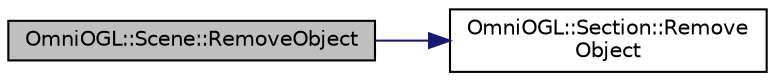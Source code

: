 digraph "OmniOGL::Scene::RemoveObject"
{
  edge [fontname="Helvetica",fontsize="10",labelfontname="Helvetica",labelfontsize="10"];
  node [fontname="Helvetica",fontsize="10",shape=record];
  rankdir="LR";
  Node1 [label="OmniOGL::Scene::RemoveObject",height=0.2,width=0.4,color="black", fillcolor="grey75", style="filled" fontcolor="black"];
  Node1 -> Node2 [color="midnightblue",fontsize="10",style="solid",fontname="Helvetica"];
  Node2 [label="OmniOGL::Section::Remove\lObject",height=0.2,width=0.4,color="black", fillcolor="white", style="filled",URL="$class_omni_o_g_l_1_1_section.html#a9f755c95686affe3a1c2fa31e2d541fa"];
}
